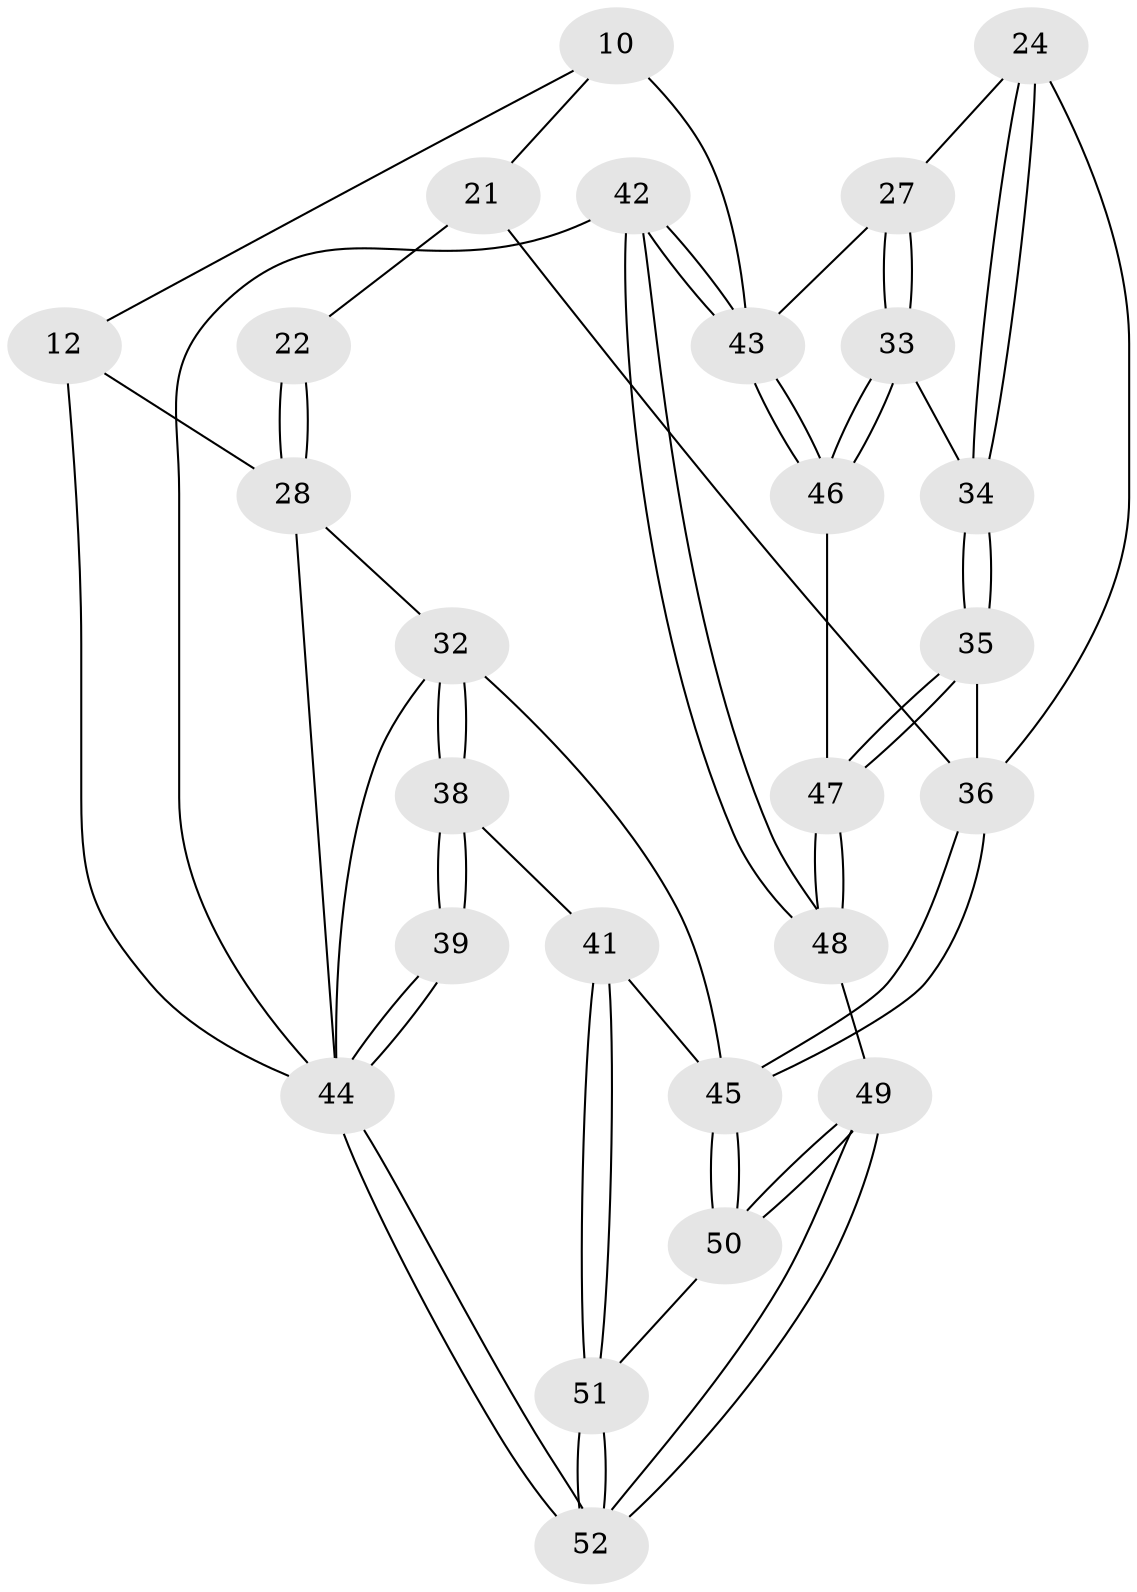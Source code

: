 // original degree distribution, {3: 0.038461538461538464, 4: 0.2692307692307692, 6: 0.23076923076923078, 5: 0.46153846153846156}
// Generated by graph-tools (version 1.1) at 2025/01/03/09/25 05:01:45]
// undirected, 26 vertices, 62 edges
graph export_dot {
graph [start="1"]
  node [color=gray90,style=filled];
  10 [pos="+0.4638080327279952+0.16157594448449888",super="+6"];
  12 [pos="+0.04084738104671775+0.18042054665101626",super="+8+5"];
  21 [pos="+0.3853296747002476+0.433036264514295",super="+20"];
  22 [pos="+0.2624913443199868+0.3698656345036033"];
  24 [pos="+0.5960389952402176+0.37999619327587986"];
  27 [pos="+0.8250034543545194+0.5783941365016045",super="+23"];
  28 [pos="+0.25014676844930445+0.3842105981181949",super="+15+14"];
  32 [pos="+0.08910260204025028+0.5279648333169734",super="+31"];
  33 [pos="+0.8074695567934137+0.6030904710184289"];
  34 [pos="+0.8068758681045577+0.6032350697108552"];
  35 [pos="+0.6008817930197163+0.7214487378500951"];
  36 [pos="+0.5744947082543149+0.7156547658915065",super="+29+25+30"];
  38 [pos="+0.014754448108085221+0.7229858346025211"];
  39 [pos="+0+0.7304379409117002"];
  41 [pos="+0.0857205621721597+0.7415809667939368"];
  42 [pos="+1+1",super="+3"];
  43 [pos="+1+0.8470400663449039",super="+26+19"];
  44 [pos="+0+1",super="+4+17"];
  45 [pos="+0.41790157313152926+0.8304984956184853",super="+40+37"];
  46 [pos="+0.9562892736807549+0.77467735880731"];
  47 [pos="+0.7427927709086819+0.9869878296760133"];
  48 [pos="+0.7505246413570724+1"];
  49 [pos="+0.43755359574689656+1"];
  50 [pos="+0.3922258616958134+0.9478780352676252"];
  51 [pos="+0.1543633095833584+0.9188276193511399"];
  52 [pos="+0.07460074105372255+1"];
  10 -- 12;
  10 -- 21;
  10 -- 43 [weight=2];
  12 -- 28 [weight=2];
  12 -- 44 [weight=2];
  21 -- 22;
  21 -- 36 [weight=2];
  22 -- 28 [weight=2];
  22 -- 28;
  24 -- 34;
  24 -- 34;
  24 -- 36;
  24 -- 27;
  27 -- 33;
  27 -- 33;
  27 -- 43 [weight=2];
  28 -- 44;
  28 -- 32;
  32 -- 38;
  32 -- 38;
  32 -- 44;
  32 -- 45;
  33 -- 34;
  33 -- 46;
  33 -- 46;
  34 -- 35;
  34 -- 35;
  35 -- 36;
  35 -- 47;
  35 -- 47;
  36 -- 45 [weight=2];
  36 -- 45;
  38 -- 39;
  38 -- 39;
  38 -- 41;
  39 -- 44 [weight=2];
  39 -- 44;
  41 -- 51;
  41 -- 51;
  41 -- 45;
  42 -- 43 [weight=3];
  42 -- 43;
  42 -- 48;
  42 -- 48;
  42 -- 44 [weight=2];
  43 -- 46;
  43 -- 46;
  44 -- 52;
  44 -- 52;
  45 -- 50;
  45 -- 50;
  46 -- 47;
  47 -- 48;
  47 -- 48;
  48 -- 49;
  49 -- 50;
  49 -- 50;
  49 -- 52;
  49 -- 52;
  50 -- 51;
  51 -- 52;
  51 -- 52;
}
